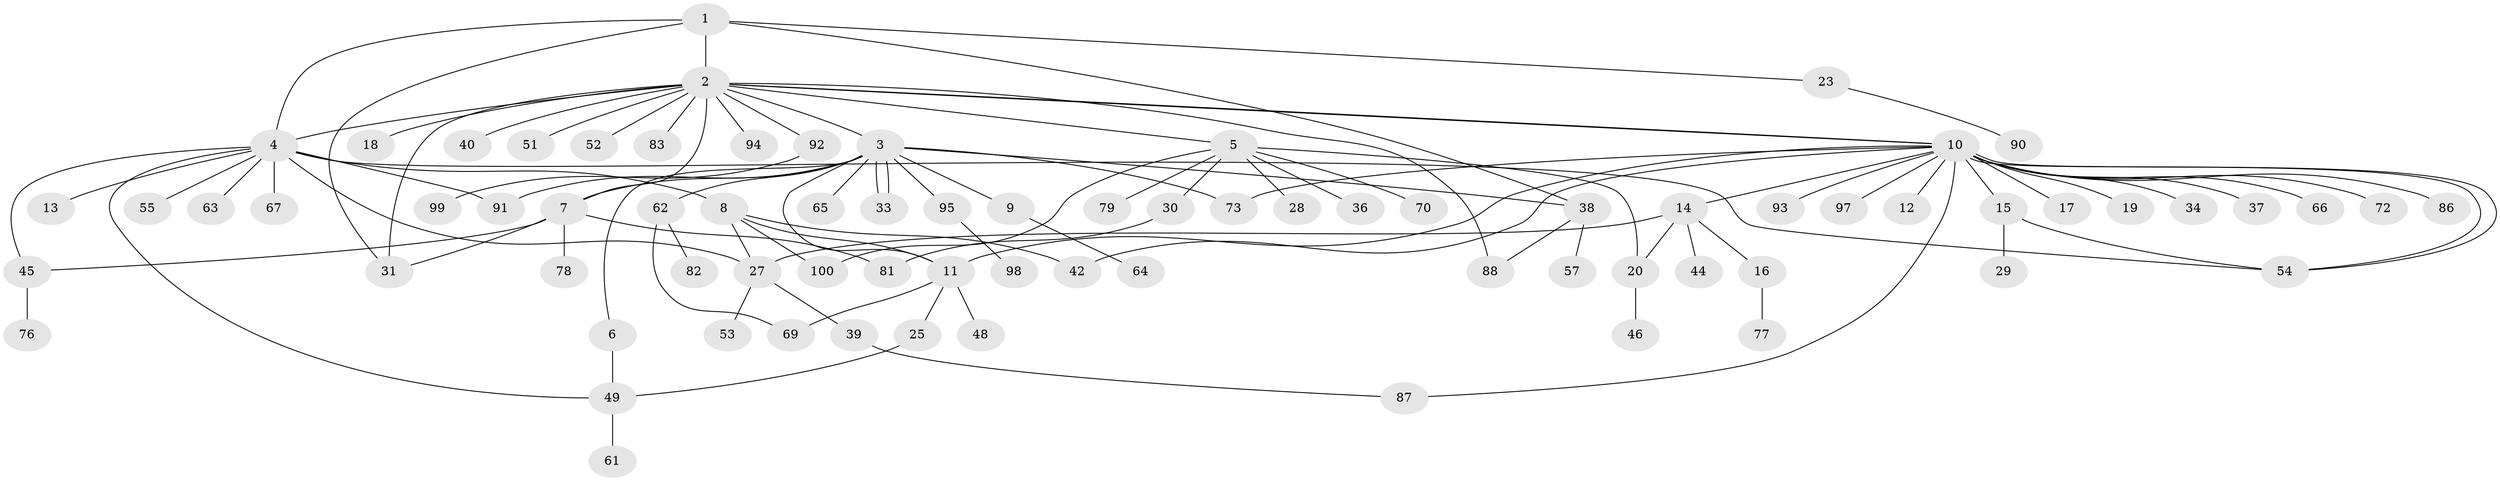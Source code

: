 // original degree distribution, {6: 0.02, 17: 0.01, 11: 0.01, 12: 0.01, 7: 0.02, 3: 0.08, 5: 0.05, 21: 0.01, 1: 0.54, 4: 0.05, 2: 0.2}
// Generated by graph-tools (version 1.1) at 2025/11/02/21/25 10:11:08]
// undirected, 77 vertices, 102 edges
graph export_dot {
graph [start="1"]
  node [color=gray90,style=filled];
  1 [super="+32"];
  2 [super="+35"];
  3 [super="+60"];
  4 [super="+56"];
  5 [super="+26"];
  6 [super="+58"];
  7 [super="+41"];
  8 [super="+22"];
  9 [super="+59"];
  10 [super="+71"];
  11 [super="+43"];
  12;
  13;
  14;
  15 [super="+24"];
  16 [super="+21"];
  17;
  18;
  19;
  20 [super="+75"];
  23 [super="+47"];
  25;
  27 [super="+85"];
  28;
  29;
  30;
  31;
  33;
  34;
  36;
  37;
  38 [super="+50"];
  39 [super="+80"];
  40;
  42;
  44 [super="+74"];
  45 [super="+68"];
  46;
  48;
  49;
  51;
  52;
  53;
  54 [super="+89"];
  55;
  57;
  61;
  62 [super="+84"];
  63;
  64;
  65;
  66;
  67;
  69;
  70;
  72;
  73;
  76;
  77;
  78;
  79;
  81;
  82;
  83 [super="+96"];
  86;
  87;
  88;
  90;
  91;
  92;
  93;
  94;
  95;
  97;
  98;
  99;
  100;
  1 -- 2;
  1 -- 4;
  1 -- 23;
  1 -- 31;
  1 -- 38;
  2 -- 3;
  2 -- 4;
  2 -- 5;
  2 -- 7;
  2 -- 10;
  2 -- 10;
  2 -- 18;
  2 -- 31;
  2 -- 40;
  2 -- 51;
  2 -- 52;
  2 -- 83;
  2 -- 88;
  2 -- 92;
  2 -- 94;
  3 -- 6;
  3 -- 9;
  3 -- 11;
  3 -- 33;
  3 -- 33;
  3 -- 38;
  3 -- 73;
  3 -- 91;
  3 -- 65;
  3 -- 62;
  3 -- 95;
  3 -- 7;
  4 -- 8;
  4 -- 13;
  4 -- 27;
  4 -- 49;
  4 -- 54;
  4 -- 55;
  4 -- 63;
  4 -- 67;
  4 -- 91;
  4 -- 45;
  5 -- 28;
  5 -- 36;
  5 -- 70;
  5 -- 79;
  5 -- 100;
  5 -- 20;
  5 -- 30;
  6 -- 49;
  7 -- 31;
  7 -- 45;
  7 -- 78;
  7 -- 81;
  8 -- 11;
  8 -- 27;
  8 -- 100;
  8 -- 42;
  9 -- 64;
  10 -- 11;
  10 -- 12;
  10 -- 14;
  10 -- 15;
  10 -- 17;
  10 -- 19;
  10 -- 34;
  10 -- 37;
  10 -- 42;
  10 -- 54;
  10 -- 54;
  10 -- 66;
  10 -- 72;
  10 -- 73;
  10 -- 86;
  10 -- 87;
  10 -- 93;
  10 -- 97;
  11 -- 25;
  11 -- 48;
  11 -- 69;
  14 -- 16;
  14 -- 20;
  14 -- 27;
  14 -- 44;
  15 -- 29;
  15 -- 54;
  16 -- 77;
  20 -- 46;
  23 -- 90;
  25 -- 49;
  27 -- 39;
  27 -- 53;
  30 -- 81;
  38 -- 57;
  38 -- 88;
  39 -- 87;
  45 -- 76;
  49 -- 61;
  62 -- 69;
  62 -- 82;
  92 -- 99;
  95 -- 98;
}
